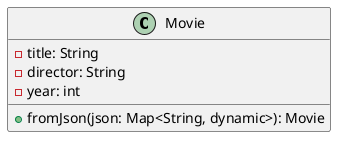 @startuml
class Movie {
    - title: String
    - director: String
    - year: int
    + fromJson(json: Map<String, dynamic>): Movie
}
@enduml